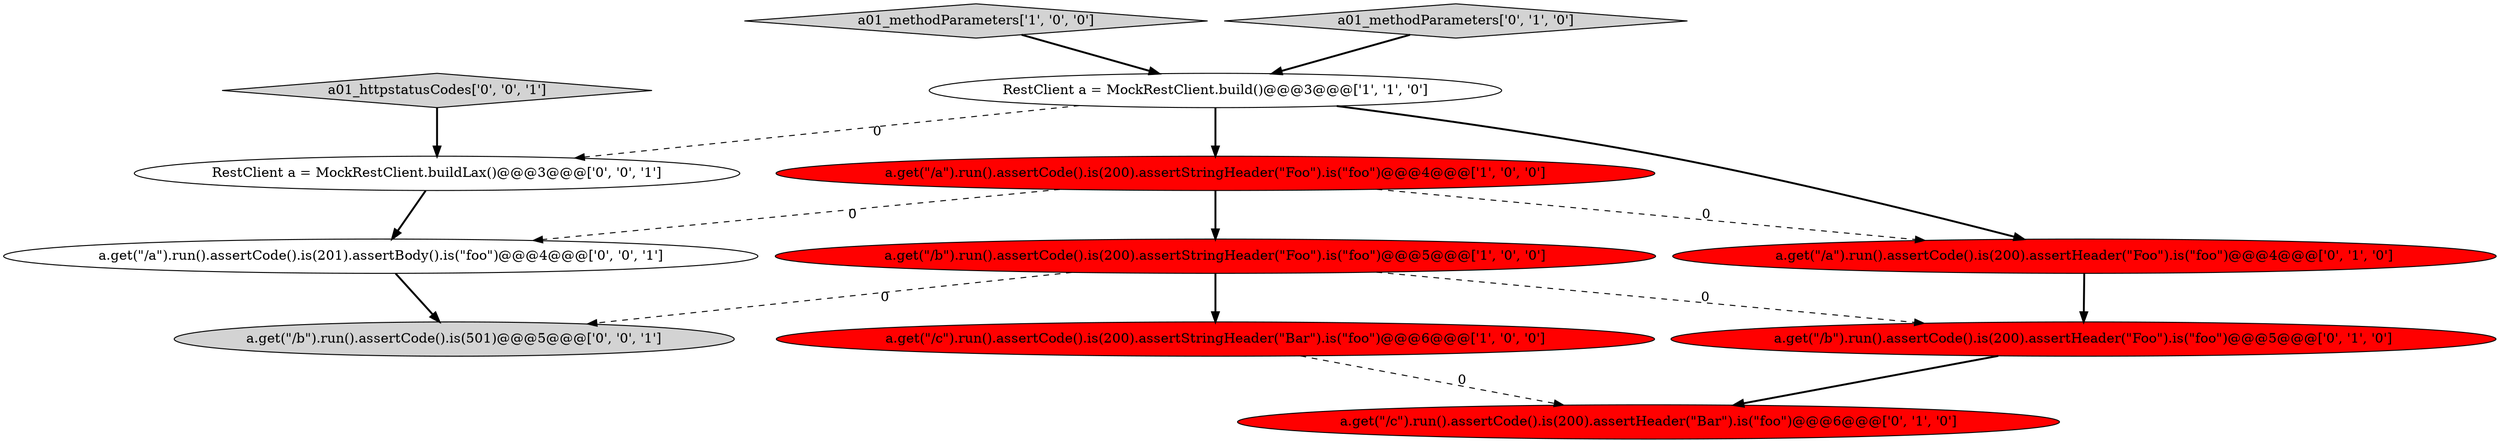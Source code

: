 digraph {
11 [style = filled, label = "a.get(\"/b\").run().assertCode().is(501)@@@5@@@['0', '0', '1']", fillcolor = lightgray, shape = ellipse image = "AAA0AAABBB3BBB"];
0 [style = filled, label = "a.get(\"/a\").run().assertCode().is(200).assertStringHeader(\"Foo\").is(\"foo\")@@@4@@@['1', '0', '0']", fillcolor = red, shape = ellipse image = "AAA1AAABBB1BBB"];
8 [style = filled, label = "a.get(\"/b\").run().assertCode().is(200).assertHeader(\"Foo\").is(\"foo\")@@@5@@@['0', '1', '0']", fillcolor = red, shape = ellipse image = "AAA1AAABBB2BBB"];
6 [style = filled, label = "a.get(\"/a\").run().assertCode().is(200).assertHeader(\"Foo\").is(\"foo\")@@@4@@@['0', '1', '0']", fillcolor = red, shape = ellipse image = "AAA1AAABBB2BBB"];
3 [style = filled, label = "a01_methodParameters['1', '0', '0']", fillcolor = lightgray, shape = diamond image = "AAA0AAABBB1BBB"];
5 [style = filled, label = "a01_methodParameters['0', '1', '0']", fillcolor = lightgray, shape = diamond image = "AAA0AAABBB2BBB"];
10 [style = filled, label = "a.get(\"/a\").run().assertCode().is(201).assertBody().is(\"foo\")@@@4@@@['0', '0', '1']", fillcolor = white, shape = ellipse image = "AAA0AAABBB3BBB"];
1 [style = filled, label = "a.get(\"/b\").run().assertCode().is(200).assertStringHeader(\"Foo\").is(\"foo\")@@@5@@@['1', '0', '0']", fillcolor = red, shape = ellipse image = "AAA1AAABBB1BBB"];
9 [style = filled, label = "a01_httpstatusCodes['0', '0', '1']", fillcolor = lightgray, shape = diamond image = "AAA0AAABBB3BBB"];
12 [style = filled, label = "RestClient a = MockRestClient.buildLax()@@@3@@@['0', '0', '1']", fillcolor = white, shape = ellipse image = "AAA0AAABBB3BBB"];
2 [style = filled, label = "a.get(\"/c\").run().assertCode().is(200).assertStringHeader(\"Bar\").is(\"foo\")@@@6@@@['1', '0', '0']", fillcolor = red, shape = ellipse image = "AAA1AAABBB1BBB"];
4 [style = filled, label = "RestClient a = MockRestClient.build()@@@3@@@['1', '1', '0']", fillcolor = white, shape = ellipse image = "AAA0AAABBB1BBB"];
7 [style = filled, label = "a.get(\"/c\").run().assertCode().is(200).assertHeader(\"Bar\").is(\"foo\")@@@6@@@['0', '1', '0']", fillcolor = red, shape = ellipse image = "AAA1AAABBB2BBB"];
8->7 [style = bold, label=""];
1->8 [style = dashed, label="0"];
1->2 [style = bold, label=""];
12->10 [style = bold, label=""];
9->12 [style = bold, label=""];
4->12 [style = dashed, label="0"];
2->7 [style = dashed, label="0"];
4->6 [style = bold, label=""];
3->4 [style = bold, label=""];
0->1 [style = bold, label=""];
1->11 [style = dashed, label="0"];
0->10 [style = dashed, label="0"];
5->4 [style = bold, label=""];
6->8 [style = bold, label=""];
4->0 [style = bold, label=""];
0->6 [style = dashed, label="0"];
10->11 [style = bold, label=""];
}
